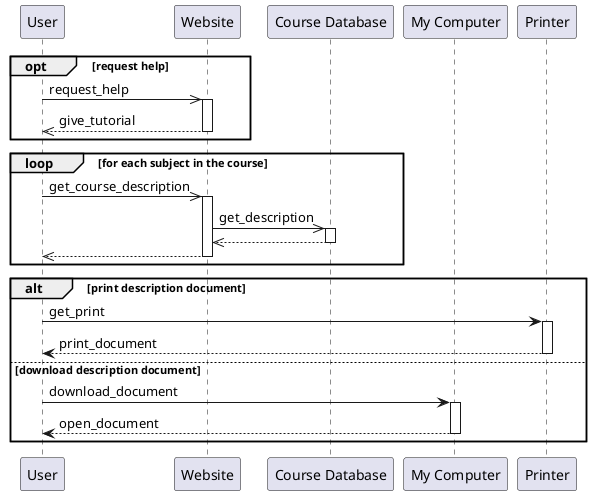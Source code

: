 @startuml opt-loop-alt

participant "User" as user
participant "Website" as web
participant "Course Database" as course
participant "My Computer" as pc

opt request help
    user ->> web: request_help
    activate web
    web -->> user: give_tutorial
    deactivate web
end

loop for each subject in the course
    user ->> web: get_course_description
    activate web
    web ->> course: get_description
    activate course
    course -->> web
    deactivate course
    web -->> user
    deactivate web
end

alt print description document
    user->Printer: get_print
    activate Printer
    Printer-->user: print_document
    deactivate Printer
else download description document
    user -> pc: download_document
    activate pc
    pc --> user: open_document
    deactivate pc
end

@enduml